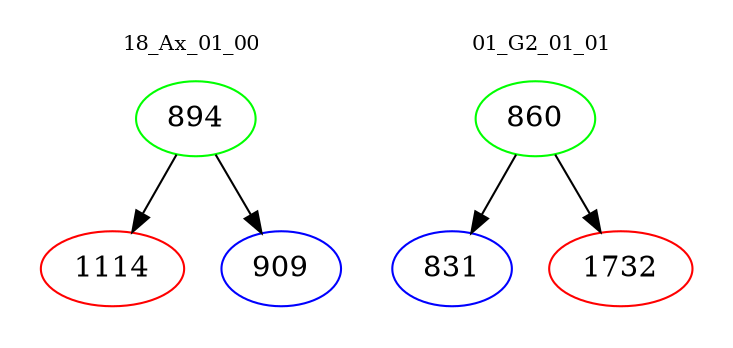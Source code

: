 digraph{
subgraph cluster_0 {
color = white
label = "18_Ax_01_00";
fontsize=10;
T0_894 [label="894", color="green"]
T0_894 -> T0_1114 [color="black"]
T0_1114 [label="1114", color="red"]
T0_894 -> T0_909 [color="black"]
T0_909 [label="909", color="blue"]
}
subgraph cluster_1 {
color = white
label = "01_G2_01_01";
fontsize=10;
T1_860 [label="860", color="green"]
T1_860 -> T1_831 [color="black"]
T1_831 [label="831", color="blue"]
T1_860 -> T1_1732 [color="black"]
T1_1732 [label="1732", color="red"]
}
}
